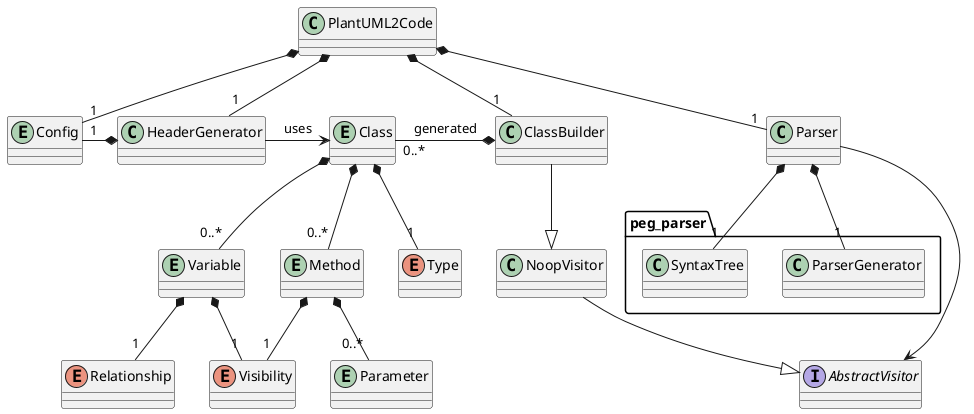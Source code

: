 @startuml PlantUML2Cpp

set namespaceSeparator ::

class PlantUML2Code

interface AbstractVisitor
class NoopVisitor
class ClassBuilder

class Parser

class HeaderGenerator
entity Config

entity Class
entity Variable
entity Method
entity Parameter
enum Visibility
enum Relationship
enum Type

PlantUML2Code *-- "1" Parser
PlantUML2Code *-- "1" ClassBuilder
PlantUML2Code *-- "1" HeaderGenerator
PlantUML2Code *-- "1" Config

NoopVisitor --|> AbstractVisitor
ClassBuilder --|> NoopVisitor
Parser ---> AbstractVisitor
Parser *-- "1" peg_parser::SyntaxTree
Parser *-- "1" peg_parser::ParserGenerator

Class *-- "0..*" Variable
Class *-- "0..*" Method
Class *-- "1" Type
Variable *-- "1" Visibility
Variable *-- "1" Relationship
Method *-- "0..*" Parameter
Method *-- "1" Visibility

ClassBuilder *-left- "0..*" Class : generated
HeaderGenerator -right-> Class : uses
HeaderGenerator *-left- "1" Config

@enduml